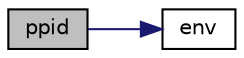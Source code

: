 digraph "ppid"
{
  bgcolor="transparent";
  edge [fontname="Helvetica",fontsize="10",labelfontname="Helvetica",labelfontsize="10"];
  node [fontname="Helvetica",fontsize="10",shape=record];
  rankdir="LR";
  Node1 [label="ppid",height=0.2,width=0.4,color="black", fillcolor="grey75", style="filled" fontcolor="black"];
  Node1 -> Node2 [color="midnightblue",fontsize="10",style="solid",fontname="Helvetica"];
  Node2 [label="env",height=0.2,width=0.4,color="black",URL="$namespaceFoam.html#a401a836646e7dd18de8e5e58035de07a",tooltip="True if environment variable of given name is defined. "];
}
